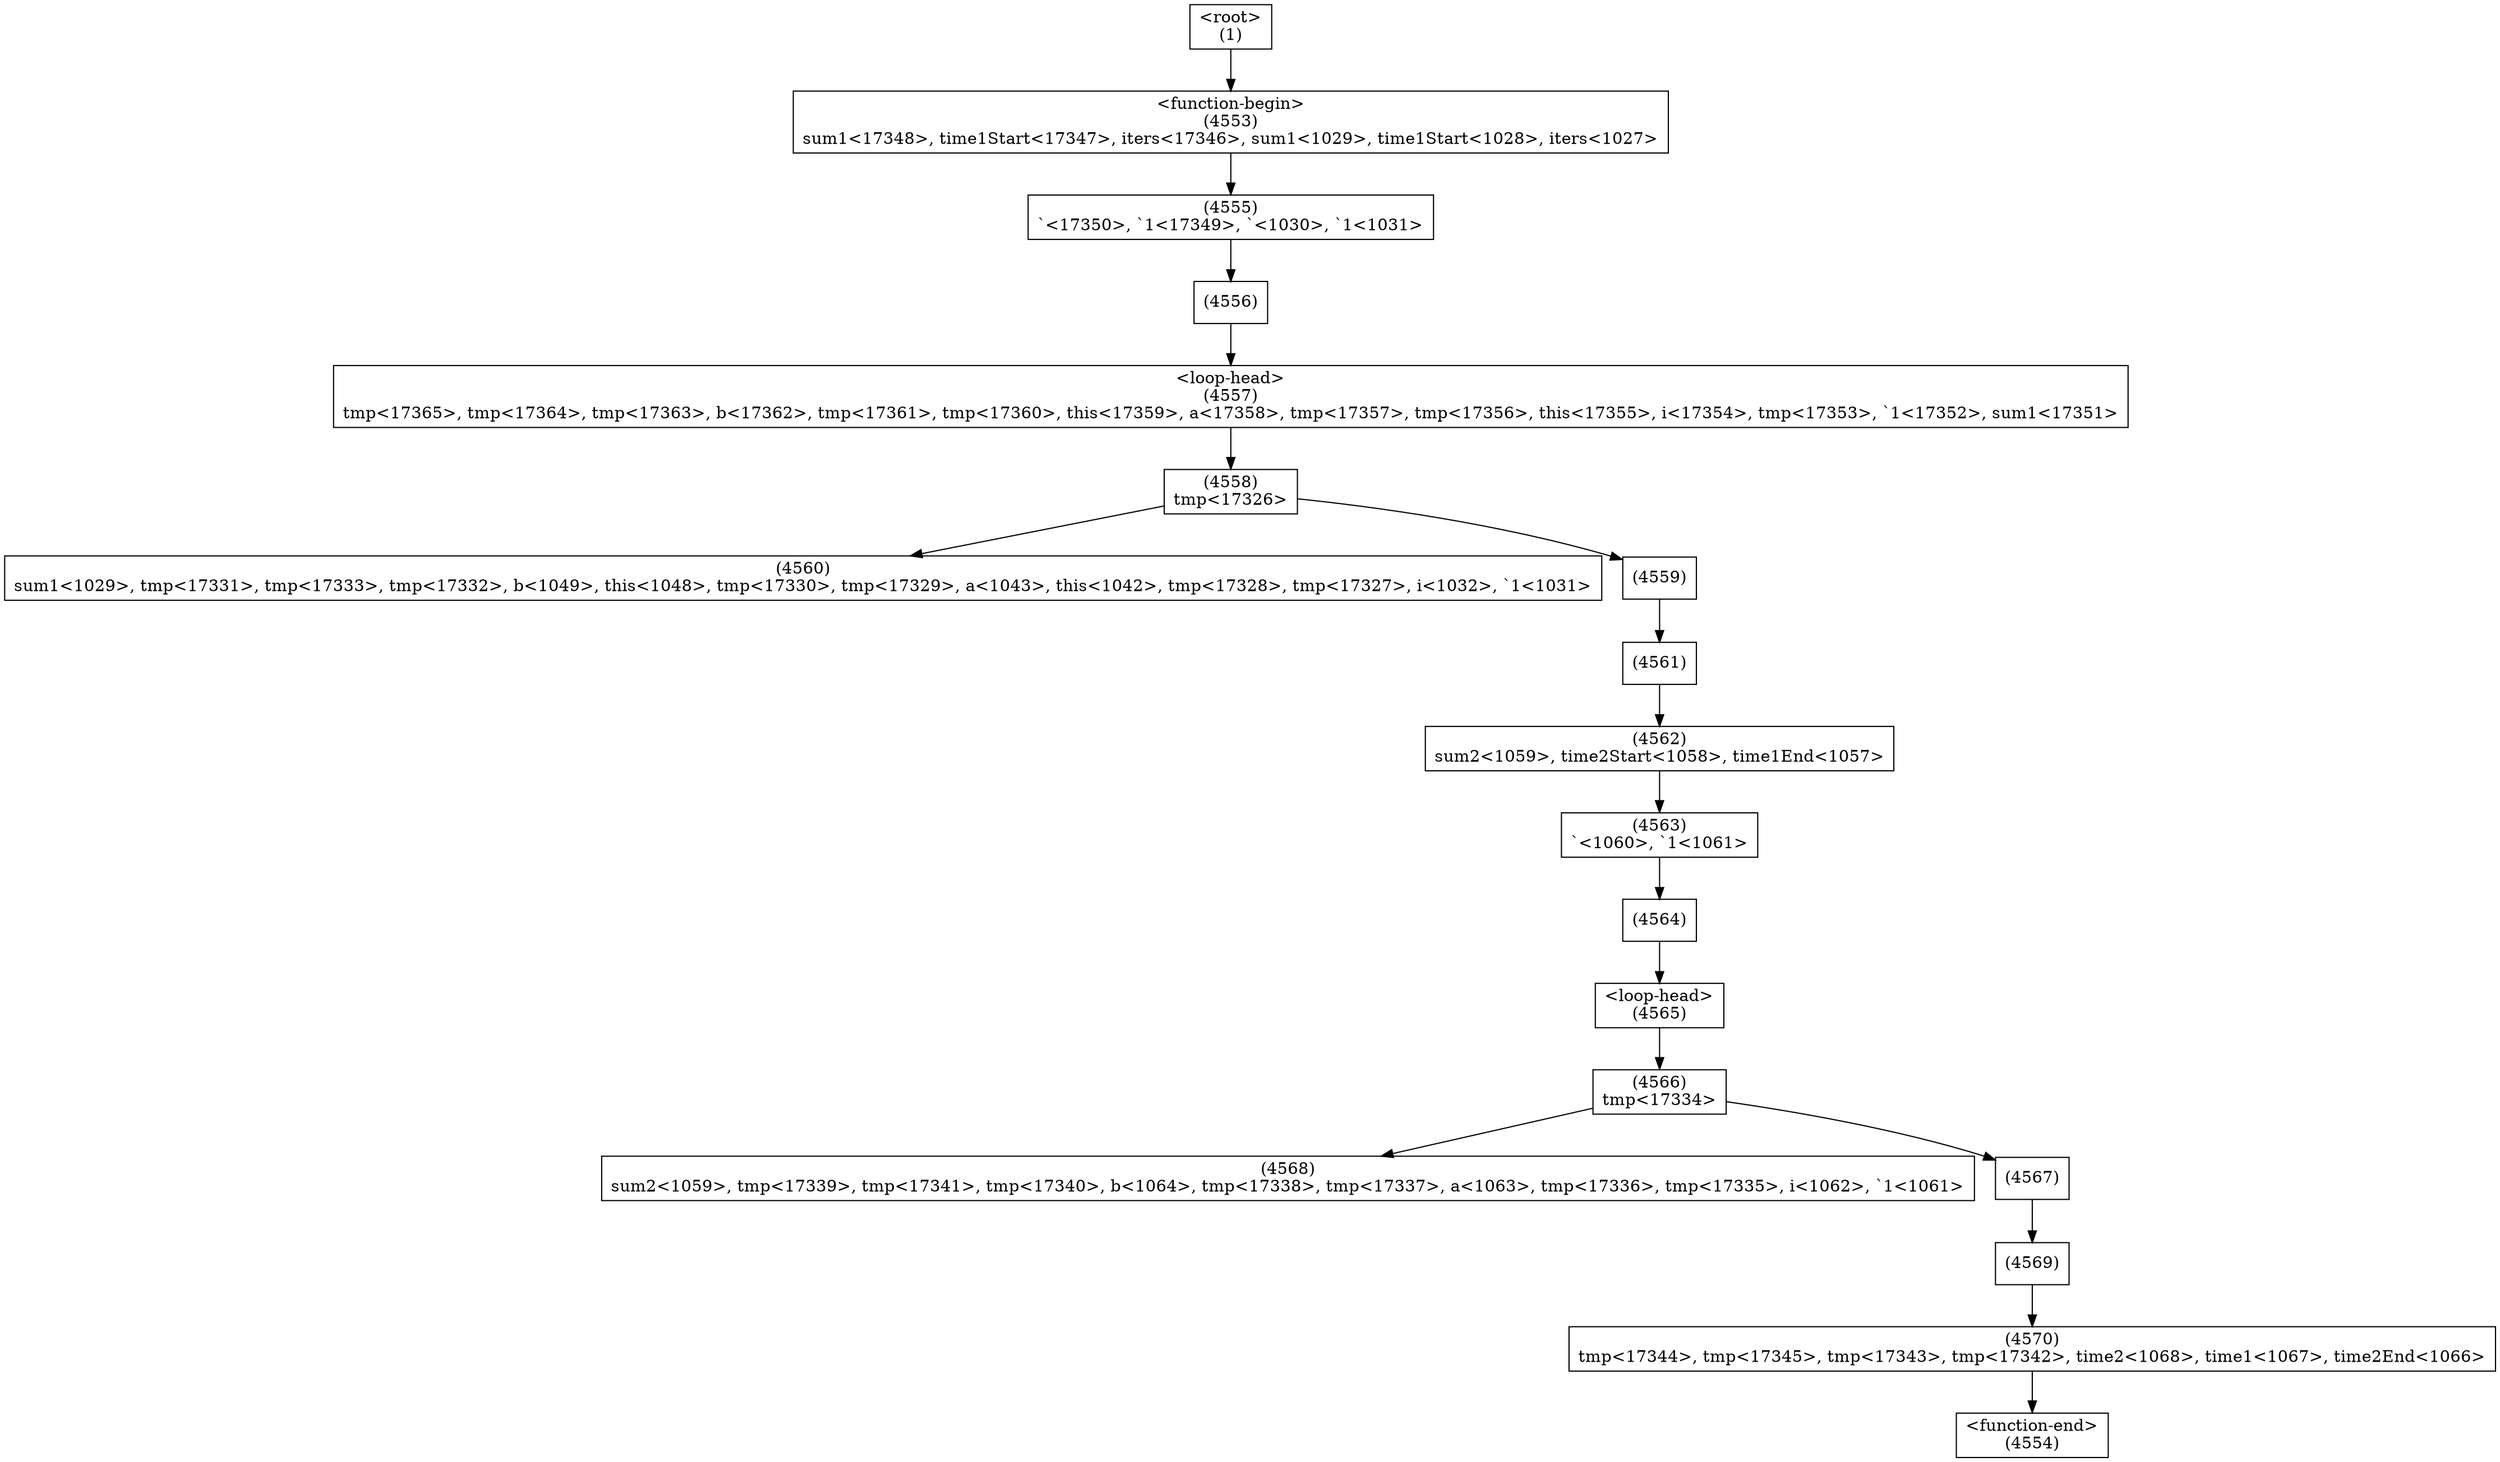 digraph graphname {
n4570 [shape=box,label="(4570)\ntmp<17344>, tmp<17345>, tmp<17343>, tmp<17342>, time2<1068>, time1<1067>, time2End<1066>"];
n4570 -> n4554;
n4569 [shape=box,label="(4569)"];
n4569 -> n4570;
n4568 [shape=box,label="(4568)\nsum2<1059>, tmp<17339>, tmp<17341>, tmp<17340>, b<1064>, tmp<17338>, tmp<17337>, a<1063>, tmp<17336>, tmp<17335>, i<1062>, `1<1061>"];
n4567 [shape=box,label="(4567)"];
n4567 -> n4569;
n4566 [shape=box,label="(4566)\ntmp<17334>"];
n4566 -> n4567;
n4566 -> n4568;
n4565 [shape=box,label="<loop-head>
(4565)"];
n4565 -> n4566;
n4564 [shape=box,label="(4564)"];
n4564 -> n4565;
n4563 [shape=box,label="(4563)\n`<1060>, `1<1061>"];
n4563 -> n4564;
n4562 [shape=box,label="(4562)\nsum2<1059>, time2Start<1058>, time1End<1057>"];
n4562 -> n4563;
n4561 [shape=box,label="(4561)"];
n4561 -> n4562;
n4560 [shape=box,label="(4560)\nsum1<1029>, tmp<17331>, tmp<17333>, tmp<17332>, b<1049>, this<1048>, tmp<17330>, tmp<17329>, a<1043>, this<1042>, tmp<17328>, tmp<17327>, i<1032>, `1<1031>"];
n4559 [shape=box,label="(4559)"];
n4559 -> n4561;
n4558 [shape=box,label="(4558)\ntmp<17326>"];
n4558 -> n4559;
n4558 -> n4560;
n4557 [shape=box,label="<loop-head>
(4557)\ntmp<17365>, tmp<17364>, tmp<17363>, b<17362>, tmp<17361>, tmp<17360>, this<17359>, a<17358>, tmp<17357>, tmp<17356>, this<17355>, i<17354>, tmp<17353>, `1<17352>, sum1<17351>"];
n4557 -> n4558;
n4556 [shape=box,label="(4556)"];
n4556 -> n4557;
n4555 [shape=box,label="(4555)\n`<17350>, `1<17349>, `<1030>, `1<1031>"];
n4555 -> n4556;
n4554 [shape=box,label="<function-end>
(4554)"];
n4553 [shape=box,label="<function-begin>
(4553)\nsum1<17348>, time1Start<17347>, iters<17346>, sum1<1029>, time1Start<1028>, iters<1027>"];
n4553 -> n4555;
n1 [shape=box,label="<root>
(1)"];
n1 -> n4553;
}
